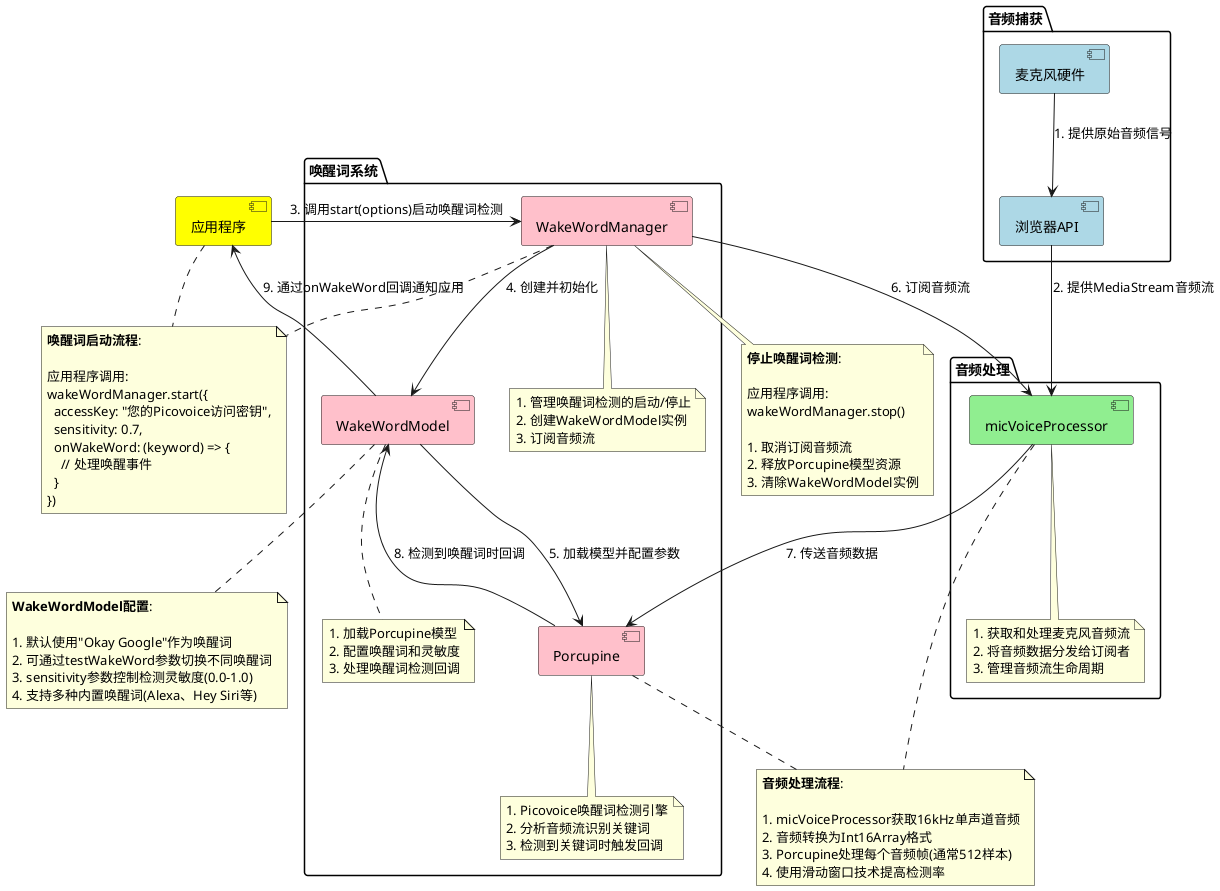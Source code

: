 @startuml 唤醒词检测系统

' 定义组件
package "音频捕获" {
  [麦克风硬件] as Mic #LightBlue
  [浏览器API] as BrowserAPI #LightBlue
}

package "音频处理" {
  [micVoiceProcessor] as MVP #LightGreen
  
  note bottom of MVP
    1. 获取和处理麦克风音频流
    2. 将音频数据分发给订阅者
    3. 管理音频流生命周期
  end note
}

package "唤醒词系统" {
  [WakeWordManager] as WWM #Pink
  [WakeWordModel] as WWModel #Pink
  [Porcupine] as Porcupine #Pink
  
  note bottom of WWM
    1. 管理唤醒词检测的启动/停止
    2. 创建WakeWordModel实例
    3. 订阅音频流
  end note
  
  note bottom of WWModel
    1. 加载Porcupine模型
    2. 配置唤醒词和灵敏度
    3. 处理唤醒词检测回调
  end note
  
  note bottom of Porcupine
    1. Picovoice唤醒词检测引擎
    2. 分析音频流识别关键词
    3. 检测到关键词时触发回调
  end note
}

[应用程序] as App #Yellow

' 数据流向和交互
Mic --> BrowserAPI : 1. 提供原始音频信号
BrowserAPI --> MVP : 2. 提供MediaStream音频流
App --> WWM : 3. 调用start(options)启动唤醒词检测
WWM --> WWModel : 4. 创建并初始化
WWModel --> Porcupine : 5. 加载模型并配置参数
WWM --> MVP : 6. 订阅音频流
MVP --> Porcupine : 7. 传送音频数据
Porcupine --> WWModel : 8. 检测到唤醒词时回调
WWModel --> App : 9. 通过onWakeWord回调通知应用

' 详细流程说明
note as N1
  **唤醒词启动流程**:
  
  应用程序调用:
  wakeWordManager.start({
    accessKey: "您的Picovoice访问密钥",
    sensitivity: 0.7,
    onWakeWord: (keyword) => {
      // 处理唤醒事件
    }
  })
end note
App .. N1
WWM .. N1

note as N2
  **WakeWordModel配置**:
  
  1. 默认使用"Okay Google"作为唤醒词
  2. 可通过testWakeWord参数切换不同唤醒词
  3. sensitivity参数控制检测灵敏度(0.0-1.0)
  4. 支持多种内置唤醒词(Alexa、Hey Siri等)
end note
WWModel .. N2

note as N3
  **音频处理流程**:
  
  1. micVoiceProcessor获取16kHz单声道音频
  2. 音频转换为Int16Array格式
  3. Porcupine处理每个音频帧(通常512样本)
  4. 使用滑动窗口技术提高检测率
end note
MVP .. N3
Porcupine .. N3

note as N4
  **停止唤醒词检测**:
  
  应用程序调用:
  wakeWordManager.stop()
  
  1. 取消订阅音频流
  2. 释放Porcupine模型资源
  3. 清除WakeWordModel实例
end note
WWM .. N4

@enduml